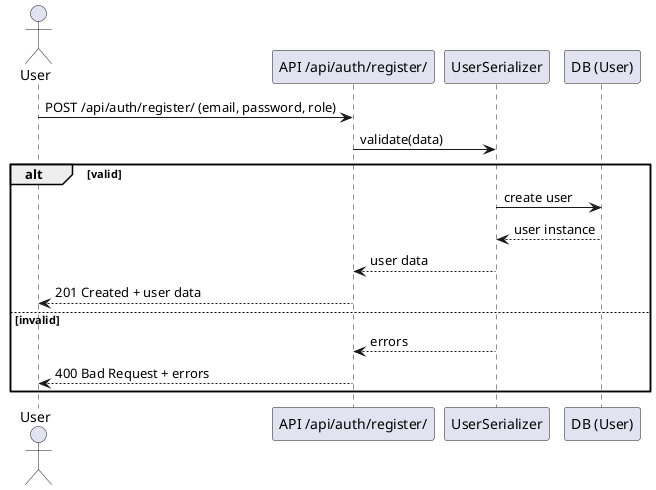 @startuml
actor User
participant "API /api/auth/register/" as API
participant "UserSerializer" as Serializer
participant "DB (User)" as DB

User -> API: POST /api/auth/register/ (email, password, role)
API -> Serializer: validate(data)
alt valid
    Serializer -> DB: create user
    DB --> Serializer: user instance
    Serializer --> API: user data
    API --> User: 201 Created + user data
else invalid
    Serializer --> API: errors
    API --> User: 400 Bad Request + errors
end
@enduml 